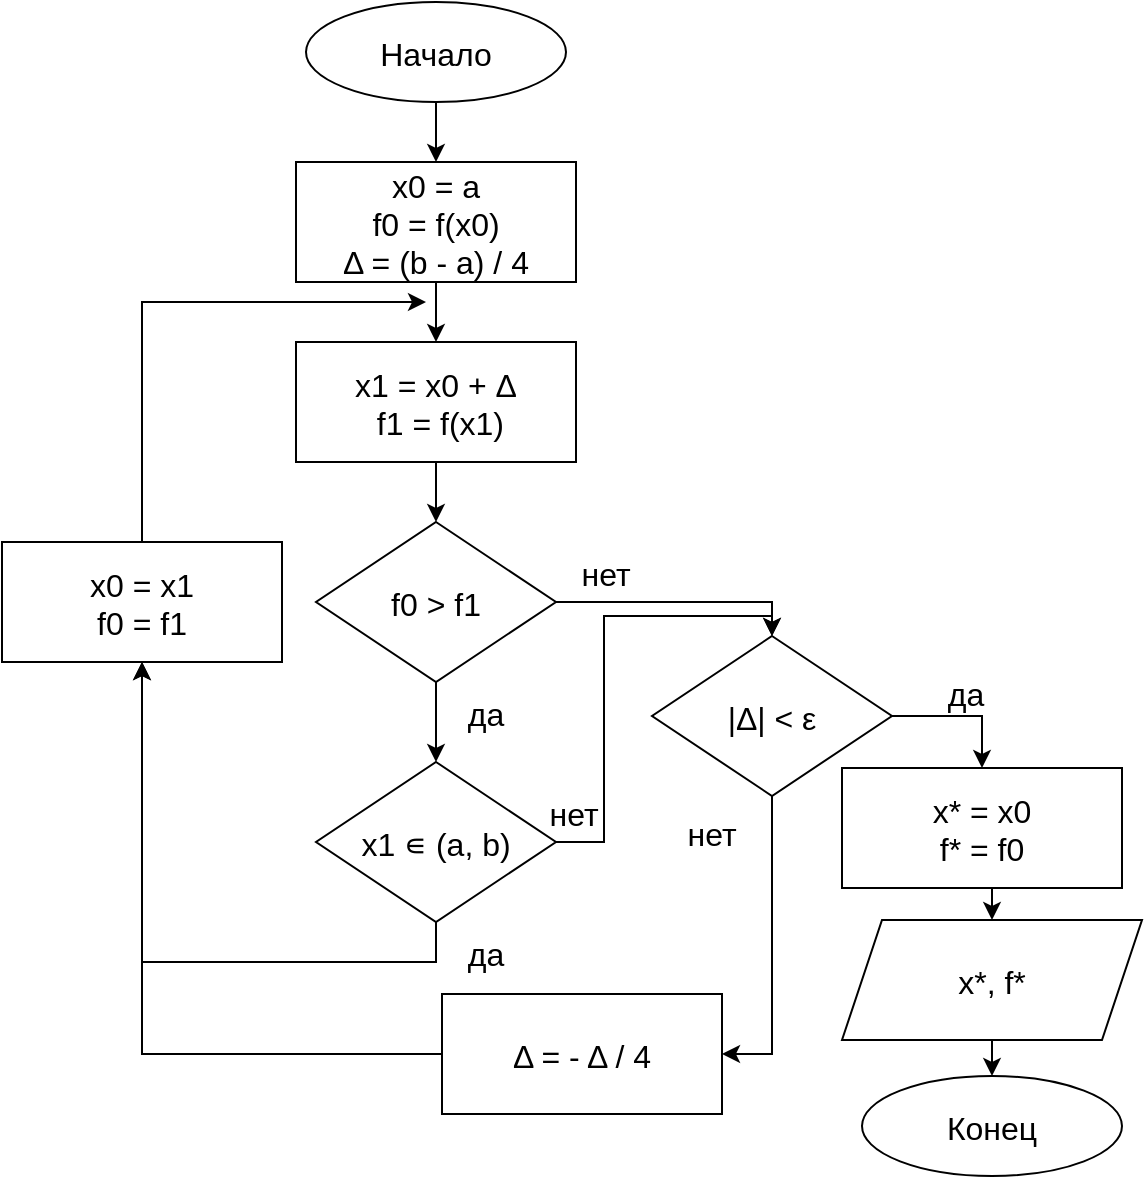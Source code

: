 <mxfile>
    <diagram id="PCYlpp_mxA9zYA-M48Wo" name="Page-1">
        <mxGraphModel dx="1570" dy="847" grid="0" gridSize="10" guides="1" tooltips="1" connect="1" arrows="1" fold="1" page="0" pageScale="1" pageWidth="827" pageHeight="1169" math="0" shadow="0">
            <root>
                <mxCell id="0"/>
                <mxCell id="1" parent="0"/>
                <mxCell id="10" value="" style="edgeStyle=none;exitX=0.5;exitY=1;exitDx=0;exitDy=0;entryX=0.5;entryY=0;entryDx=0;entryDy=0;fontSize=16;" parent="1" source="3" target="4" edge="1">
                    <mxGeometry relative="1" as="geometry"/>
                </mxCell>
                <mxCell id="3" value="Начало" style="ellipse;fontSize=16;" parent="1" vertex="1">
                    <mxGeometry x="340" y="140" width="130" height="50" as="geometry"/>
                </mxCell>
                <mxCell id="11" value="" style="edgeStyle=none;exitX=0.5;exitY=1;exitDx=0;exitDy=0;entryX=0.5;entryY=0;entryDx=0;entryDy=0;fontSize=16;" parent="1" source="4" target="6" edge="1">
                    <mxGeometry relative="1" as="geometry"/>
                </mxCell>
                <mxCell id="4" value="x0 = a&#10;f0 = f(x0)&#10;Δ = (b - a) / 4" style="rounded=0;fontSize=16;" parent="1" vertex="1">
                    <mxGeometry x="335" y="220" width="140" height="60" as="geometry"/>
                </mxCell>
                <mxCell id="12" value="" style="edgeStyle=none;exitX=0.5;exitY=1;exitDx=0;exitDy=0;entryX=0.5;entryY=0;entryDx=0;entryDy=0;fontSize=16;" parent="1" source="6" target="7" edge="1">
                    <mxGeometry relative="1" as="geometry"/>
                </mxCell>
                <mxCell id="6" value="x1 = x0 + Δ&#10; f1 = f(x1)" style="rounded=0;fontSize=16;" parent="1" vertex="1">
                    <mxGeometry x="335" y="310" width="140" height="60" as="geometry"/>
                </mxCell>
                <mxCell id="17" value="" style="rounded=0;exitX=1;exitY=0.5;exitDx=0;exitDy=0;entryX=0.5;entryY=0;entryDx=0;entryDy=0;fontSize=16;edgeStyle=orthogonalEdgeStyle;" parent="1" source="7" target="16" edge="1">
                    <mxGeometry relative="1" as="geometry"/>
                </mxCell>
                <mxCell id="19" value="" style="edgeStyle=none;rounded=0;exitX=0.5;exitY=1;exitDx=0;exitDy=0;entryX=0.5;entryY=0;entryDx=0;entryDy=0;fontSize=16;" parent="1" source="7" target="8" edge="1">
                    <mxGeometry relative="1" as="geometry"/>
                </mxCell>
                <mxCell id="7" value="f0 &gt; f1" style="rhombus;fontSize=16;" parent="1" vertex="1">
                    <mxGeometry x="345" y="400" width="120" height="80" as="geometry"/>
                </mxCell>
                <mxCell id="14" value="" style="edgeStyle=orthogonalEdgeStyle;exitX=0.5;exitY=1;exitDx=0;exitDy=0;entryX=0.5;entryY=1;entryDx=0;entryDy=0;fontSize=16;rounded=0;" parent="1" source="8" target="9" edge="1">
                    <mxGeometry relative="1" as="geometry">
                        <Array as="points">
                            <mxPoint x="405" y="620"/>
                            <mxPoint x="258" y="620"/>
                        </Array>
                    </mxGeometry>
                </mxCell>
                <mxCell id="22" value="" style="edgeStyle=orthogonalEdgeStyle;rounded=0;exitX=1;exitY=0.5;exitDx=0;exitDy=0;entryX=0.5;entryY=0;entryDx=0;entryDy=0;fontSize=16;" parent="1" source="8" target="16" edge="1">
                    <mxGeometry relative="1" as="geometry"/>
                </mxCell>
                <mxCell id="8" value="x1 ∊ (a, b)" style="rhombus;fontSize=16;" parent="1" vertex="1">
                    <mxGeometry x="345" y="520" width="120" height="80" as="geometry"/>
                </mxCell>
                <mxCell id="15" value="" style="edgeStyle=orthogonalEdgeStyle;rounded=0;exitX=0.5;exitY=0;exitDx=0;exitDy=0;fontSize=16;" parent="1" source="9" edge="1">
                    <mxGeometry relative="1" as="geometry">
                        <mxPoint x="400" y="290" as="targetPoint"/>
                        <Array as="points">
                            <mxPoint x="258" y="290"/>
                        </Array>
                    </mxGeometry>
                </mxCell>
                <mxCell id="9" value="x0 = x1&#10;f0 = f1" style="rounded=0;fontSize=16;" parent="1" vertex="1">
                    <mxGeometry x="188" y="410" width="140" height="60" as="geometry"/>
                </mxCell>
                <mxCell id="25" value="" style="edgeStyle=orthogonalEdgeStyle;rounded=0;exitX=0.5;exitY=1;exitDx=0;exitDy=0;fontSize=16;entryX=1;entryY=0.5;entryDx=0;entryDy=0;" parent="1" source="16" target="35" edge="1">
                    <mxGeometry relative="1" as="geometry">
                        <mxPoint x="310" y="635" as="targetPoint"/>
                        <Array as="points">
                            <mxPoint x="573" y="666"/>
                        </Array>
                    </mxGeometry>
                </mxCell>
                <mxCell id="29" value="" style="edgeStyle=orthogonalEdgeStyle;rounded=0;exitX=1;exitY=0.5;exitDx=0;exitDy=0;entryX=0.5;entryY=0;entryDx=0;entryDy=0;fontSize=16;" parent="1" source="16" target="28" edge="1">
                    <mxGeometry relative="1" as="geometry"/>
                </mxCell>
                <mxCell id="16" value="|Δ| &lt; ε" style="rhombus;fontSize=16;" parent="1" vertex="1">
                    <mxGeometry x="513" y="457" width="120" height="80" as="geometry"/>
                </mxCell>
                <mxCell id="18" value="нет" style="text;strokeColor=none;fillColor=none;align=center;verticalAlign=middle;rounded=0;fontSize=16;" parent="1" vertex="1">
                    <mxGeometry x="460" y="410" width="60" height="30" as="geometry"/>
                </mxCell>
                <mxCell id="20" value="да" style="text;strokeColor=none;fillColor=none;align=center;verticalAlign=middle;rounded=0;fontSize=16;" parent="1" vertex="1">
                    <mxGeometry x="400" y="480" width="60" height="30" as="geometry"/>
                </mxCell>
                <mxCell id="21" value="да" style="text;strokeColor=none;fillColor=none;align=center;verticalAlign=middle;rounded=0;fontSize=16;" parent="1" vertex="1">
                    <mxGeometry x="400" y="600" width="60" height="30" as="geometry"/>
                </mxCell>
                <mxCell id="23" value="нет" style="text;strokeColor=none;fillColor=none;align=center;verticalAlign=middle;rounded=0;fontSize=16;" parent="1" vertex="1">
                    <mxGeometry x="444" y="530" width="60" height="30" as="geometry"/>
                </mxCell>
                <mxCell id="26" value="нет" style="text;strokeColor=none;fillColor=none;align=center;verticalAlign=middle;rounded=0;fontSize=16;" parent="1" vertex="1">
                    <mxGeometry x="513" y="540" width="60" height="30" as="geometry"/>
                </mxCell>
                <mxCell id="32" value="" style="edgeStyle=orthogonalEdgeStyle;rounded=0;exitX=0.5;exitY=1;exitDx=0;exitDy=0;fontSize=16;entryX=0.5;entryY=0;entryDx=0;entryDy=0;" parent="1" source="28" target="31" edge="1">
                    <mxGeometry relative="1" as="geometry">
                        <mxPoint x="720" y="620" as="targetPoint"/>
                    </mxGeometry>
                </mxCell>
                <mxCell id="28" value="x* = x0&#10;f* = f0" style="rounded=0;fontSize=16;" parent="1" vertex="1">
                    <mxGeometry x="608" y="523" width="140" height="60" as="geometry"/>
                </mxCell>
                <mxCell id="30" value="да" style="text;strokeColor=none;fillColor=none;align=center;verticalAlign=middle;rounded=0;fontSize=16;" parent="1" vertex="1">
                    <mxGeometry x="640" y="470" width="60" height="30" as="geometry"/>
                </mxCell>
                <mxCell id="34" value="" style="edgeStyle=orthogonalEdgeStyle;rounded=0;exitX=0.5;exitY=1;exitDx=0;exitDy=0;entryX=0.5;entryY=0;entryDx=0;entryDy=0;fontSize=16;" parent="1" source="31" target="33" edge="1">
                    <mxGeometry relative="1" as="geometry"/>
                </mxCell>
                <mxCell id="31" value="x*, f*" style="shape=parallelogram;perimeter=parallelogramPerimeter;fixedSize=1;fontSize=16;" parent="1" vertex="1">
                    <mxGeometry x="608" y="599" width="150" height="60" as="geometry"/>
                </mxCell>
                <mxCell id="33" value="Конец" style="ellipse;fontSize=16;" parent="1" vertex="1">
                    <mxGeometry x="618" y="677" width="130" height="50" as="geometry"/>
                </mxCell>
                <mxCell id="36" style="edgeStyle=orthogonalEdgeStyle;html=0;exitX=0;exitY=0.5;exitDx=0;exitDy=0;entryX=0.5;entryY=1;entryDx=0;entryDy=0;fontSize=16;rounded=0;" edge="1" parent="1" source="35" target="9">
                    <mxGeometry relative="1" as="geometry"/>
                </mxCell>
                <mxCell id="35" value="Δ = - Δ / 4" style="rounded=0;fontSize=16;" vertex="1" parent="1">
                    <mxGeometry x="408" y="636" width="140" height="60" as="geometry"/>
                </mxCell>
            </root>
        </mxGraphModel>
    </diagram>
</mxfile>